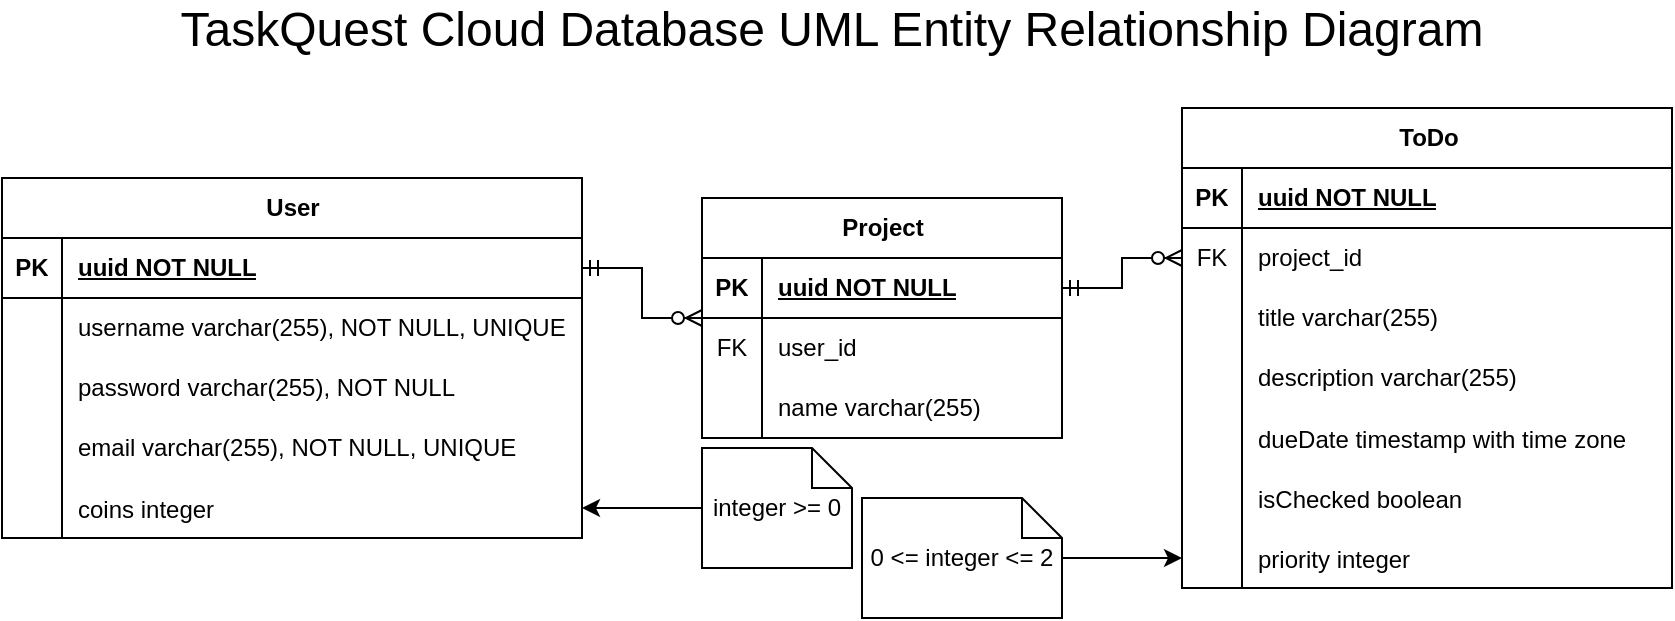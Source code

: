 <mxfile version="25.0.1">
  <diagram id="R2lEEEUBdFMjLlhIrx00" name="Page-1">
    <mxGraphModel dx="1120" dy="547" grid="1" gridSize="10" guides="1" tooltips="1" connect="1" arrows="1" fold="1" page="1" pageScale="1" pageWidth="850" pageHeight="1100" math="0" shadow="0" extFonts="Permanent Marker^https://fonts.googleapis.com/css?family=Permanent+Marker">
      <root>
        <mxCell id="0" />
        <mxCell id="1" parent="0" />
        <mxCell id="lroUtFzJ-umjv0hhmqaw-1" value="&lt;font style=&quot;font-size: 24px;&quot;&gt;TaskQuest Cloud Database UML Entity Relationship Diagram&lt;/font&gt;" style="text;html=1;align=center;verticalAlign=middle;whiteSpace=wrap;rounded=0;" parent="1" vertex="1">
          <mxGeometry x="80" y="20" width="690" height="30" as="geometry" />
        </mxCell>
        <mxCell id="j8alAkKeFbqd9Mwpdzcv-27" value="User" style="shape=table;startSize=30;container=1;collapsible=1;childLayout=tableLayout;fixedRows=1;rowLines=0;fontStyle=1;align=center;resizeLast=1;html=1;" vertex="1" parent="1">
          <mxGeometry x="10" y="109" width="290" height="180" as="geometry" />
        </mxCell>
        <mxCell id="j8alAkKeFbqd9Mwpdzcv-28" value="" style="shape=tableRow;horizontal=0;startSize=0;swimlaneHead=0;swimlaneBody=0;fillColor=none;collapsible=0;dropTarget=0;points=[[0,0.5],[1,0.5]];portConstraint=eastwest;top=0;left=0;right=0;bottom=1;" vertex="1" parent="j8alAkKeFbqd9Mwpdzcv-27">
          <mxGeometry y="30" width="290" height="30" as="geometry" />
        </mxCell>
        <mxCell id="j8alAkKeFbqd9Mwpdzcv-29" value="PK" style="shape=partialRectangle;connectable=0;fillColor=none;top=0;left=0;bottom=0;right=0;fontStyle=1;overflow=hidden;whiteSpace=wrap;html=1;" vertex="1" parent="j8alAkKeFbqd9Mwpdzcv-28">
          <mxGeometry width="30" height="30" as="geometry">
            <mxRectangle width="30" height="30" as="alternateBounds" />
          </mxGeometry>
        </mxCell>
        <mxCell id="j8alAkKeFbqd9Mwpdzcv-30" value="uuid NOT NULL" style="shape=partialRectangle;connectable=0;fillColor=none;top=0;left=0;bottom=0;right=0;align=left;spacingLeft=6;fontStyle=5;overflow=hidden;whiteSpace=wrap;html=1;" vertex="1" parent="j8alAkKeFbqd9Mwpdzcv-28">
          <mxGeometry x="30" width="260" height="30" as="geometry">
            <mxRectangle width="260" height="30" as="alternateBounds" />
          </mxGeometry>
        </mxCell>
        <mxCell id="j8alAkKeFbqd9Mwpdzcv-31" value="" style="shape=tableRow;horizontal=0;startSize=0;swimlaneHead=0;swimlaneBody=0;fillColor=none;collapsible=0;dropTarget=0;points=[[0,0.5],[1,0.5]];portConstraint=eastwest;top=0;left=0;right=0;bottom=0;" vertex="1" parent="j8alAkKeFbqd9Mwpdzcv-27">
          <mxGeometry y="60" width="290" height="30" as="geometry" />
        </mxCell>
        <mxCell id="j8alAkKeFbqd9Mwpdzcv-32" value="" style="shape=partialRectangle;connectable=0;fillColor=none;top=0;left=0;bottom=0;right=0;editable=1;overflow=hidden;whiteSpace=wrap;html=1;" vertex="1" parent="j8alAkKeFbqd9Mwpdzcv-31">
          <mxGeometry width="30" height="30" as="geometry">
            <mxRectangle width="30" height="30" as="alternateBounds" />
          </mxGeometry>
        </mxCell>
        <mxCell id="j8alAkKeFbqd9Mwpdzcv-33" value="username varchar(255), NOT NULL, UNIQUE" style="shape=partialRectangle;connectable=0;fillColor=none;top=0;left=0;bottom=0;right=0;align=left;spacingLeft=6;overflow=hidden;whiteSpace=wrap;html=1;" vertex="1" parent="j8alAkKeFbqd9Mwpdzcv-31">
          <mxGeometry x="30" width="260" height="30" as="geometry">
            <mxRectangle width="260" height="30" as="alternateBounds" />
          </mxGeometry>
        </mxCell>
        <mxCell id="j8alAkKeFbqd9Mwpdzcv-34" value="" style="shape=tableRow;horizontal=0;startSize=0;swimlaneHead=0;swimlaneBody=0;fillColor=none;collapsible=0;dropTarget=0;points=[[0,0.5],[1,0.5]];portConstraint=eastwest;top=0;left=0;right=0;bottom=0;" vertex="1" parent="j8alAkKeFbqd9Mwpdzcv-27">
          <mxGeometry y="90" width="290" height="30" as="geometry" />
        </mxCell>
        <mxCell id="j8alAkKeFbqd9Mwpdzcv-35" value="" style="shape=partialRectangle;connectable=0;fillColor=none;top=0;left=0;bottom=0;right=0;editable=1;overflow=hidden;whiteSpace=wrap;html=1;" vertex="1" parent="j8alAkKeFbqd9Mwpdzcv-34">
          <mxGeometry width="30" height="30" as="geometry">
            <mxRectangle width="30" height="30" as="alternateBounds" />
          </mxGeometry>
        </mxCell>
        <mxCell id="j8alAkKeFbqd9Mwpdzcv-36" value="password varchar(255), NOT NULL" style="shape=partialRectangle;connectable=0;fillColor=none;top=0;left=0;bottom=0;right=0;align=left;spacingLeft=6;overflow=hidden;whiteSpace=wrap;html=1;" vertex="1" parent="j8alAkKeFbqd9Mwpdzcv-34">
          <mxGeometry x="30" width="260" height="30" as="geometry">
            <mxRectangle width="260" height="30" as="alternateBounds" />
          </mxGeometry>
        </mxCell>
        <mxCell id="j8alAkKeFbqd9Mwpdzcv-37" value="" style="shape=tableRow;horizontal=0;startSize=0;swimlaneHead=0;swimlaneBody=0;fillColor=none;collapsible=0;dropTarget=0;points=[[0,0.5],[1,0.5]];portConstraint=eastwest;top=0;left=0;right=0;bottom=0;" vertex="1" parent="j8alAkKeFbqd9Mwpdzcv-27">
          <mxGeometry y="120" width="290" height="30" as="geometry" />
        </mxCell>
        <mxCell id="j8alAkKeFbqd9Mwpdzcv-38" value="" style="shape=partialRectangle;connectable=0;fillColor=none;top=0;left=0;bottom=0;right=0;editable=1;overflow=hidden;whiteSpace=wrap;html=1;" vertex="1" parent="j8alAkKeFbqd9Mwpdzcv-37">
          <mxGeometry width="30" height="30" as="geometry">
            <mxRectangle width="30" height="30" as="alternateBounds" />
          </mxGeometry>
        </mxCell>
        <mxCell id="j8alAkKeFbqd9Mwpdzcv-39" value="email varchar(255), NOT NULL, UNIQUE" style="shape=partialRectangle;connectable=0;fillColor=none;top=0;left=0;bottom=0;right=0;align=left;spacingLeft=6;overflow=hidden;whiteSpace=wrap;html=1;" vertex="1" parent="j8alAkKeFbqd9Mwpdzcv-37">
          <mxGeometry x="30" width="260" height="30" as="geometry">
            <mxRectangle width="260" height="30" as="alternateBounds" />
          </mxGeometry>
        </mxCell>
        <mxCell id="j8alAkKeFbqd9Mwpdzcv-91" value="" style="shape=tableRow;horizontal=0;startSize=0;swimlaneHead=0;swimlaneBody=0;fillColor=none;collapsible=0;dropTarget=0;points=[[0,0.5],[1,0.5]];portConstraint=eastwest;top=0;left=0;right=0;bottom=0;" vertex="1" parent="j8alAkKeFbqd9Mwpdzcv-27">
          <mxGeometry y="150" width="290" height="30" as="geometry" />
        </mxCell>
        <mxCell id="j8alAkKeFbqd9Mwpdzcv-92" value="" style="shape=partialRectangle;connectable=0;fillColor=none;top=0;left=0;bottom=0;right=0;editable=1;overflow=hidden;" vertex="1" parent="j8alAkKeFbqd9Mwpdzcv-91">
          <mxGeometry width="30" height="30" as="geometry">
            <mxRectangle width="30" height="30" as="alternateBounds" />
          </mxGeometry>
        </mxCell>
        <mxCell id="j8alAkKeFbqd9Mwpdzcv-93" value="coins integer" style="shape=partialRectangle;connectable=0;fillColor=none;top=0;left=0;bottom=0;right=0;align=left;spacingLeft=6;overflow=hidden;" vertex="1" parent="j8alAkKeFbqd9Mwpdzcv-91">
          <mxGeometry x="30" width="260" height="30" as="geometry">
            <mxRectangle width="260" height="30" as="alternateBounds" />
          </mxGeometry>
        </mxCell>
        <mxCell id="j8alAkKeFbqd9Mwpdzcv-44" value="Project" style="shape=table;startSize=30;container=1;collapsible=1;childLayout=tableLayout;fixedRows=1;rowLines=0;fontStyle=1;align=center;resizeLast=1;html=1;" vertex="1" parent="1">
          <mxGeometry x="360" y="119" width="180" height="120" as="geometry" />
        </mxCell>
        <mxCell id="j8alAkKeFbqd9Mwpdzcv-45" value="" style="shape=tableRow;horizontal=0;startSize=0;swimlaneHead=0;swimlaneBody=0;fillColor=none;collapsible=0;dropTarget=0;points=[[0,0.5],[1,0.5]];portConstraint=eastwest;top=0;left=0;right=0;bottom=1;" vertex="1" parent="j8alAkKeFbqd9Mwpdzcv-44">
          <mxGeometry y="30" width="180" height="30" as="geometry" />
        </mxCell>
        <mxCell id="j8alAkKeFbqd9Mwpdzcv-46" value="PK" style="shape=partialRectangle;connectable=0;fillColor=none;top=0;left=0;bottom=0;right=0;fontStyle=1;overflow=hidden;whiteSpace=wrap;html=1;" vertex="1" parent="j8alAkKeFbqd9Mwpdzcv-45">
          <mxGeometry width="30" height="30" as="geometry">
            <mxRectangle width="30" height="30" as="alternateBounds" />
          </mxGeometry>
        </mxCell>
        <mxCell id="j8alAkKeFbqd9Mwpdzcv-47" value="uuid NOT NULL" style="shape=partialRectangle;connectable=0;fillColor=none;top=0;left=0;bottom=0;right=0;align=left;spacingLeft=6;fontStyle=5;overflow=hidden;whiteSpace=wrap;html=1;" vertex="1" parent="j8alAkKeFbqd9Mwpdzcv-45">
          <mxGeometry x="30" width="150" height="30" as="geometry">
            <mxRectangle width="150" height="30" as="alternateBounds" />
          </mxGeometry>
        </mxCell>
        <mxCell id="j8alAkKeFbqd9Mwpdzcv-48" value="" style="shape=tableRow;horizontal=0;startSize=0;swimlaneHead=0;swimlaneBody=0;fillColor=none;collapsible=0;dropTarget=0;points=[[0,0.5],[1,0.5]];portConstraint=eastwest;top=0;left=0;right=0;bottom=0;" vertex="1" parent="j8alAkKeFbqd9Mwpdzcv-44">
          <mxGeometry y="60" width="180" height="30" as="geometry" />
        </mxCell>
        <mxCell id="j8alAkKeFbqd9Mwpdzcv-49" value="FK" style="shape=partialRectangle;connectable=0;fillColor=none;top=0;left=0;bottom=0;right=0;editable=1;overflow=hidden;whiteSpace=wrap;html=1;" vertex="1" parent="j8alAkKeFbqd9Mwpdzcv-48">
          <mxGeometry width="30" height="30" as="geometry">
            <mxRectangle width="30" height="30" as="alternateBounds" />
          </mxGeometry>
        </mxCell>
        <mxCell id="j8alAkKeFbqd9Mwpdzcv-50" value="user_id" style="shape=partialRectangle;connectable=0;fillColor=none;top=0;left=0;bottom=0;right=0;align=left;spacingLeft=6;overflow=hidden;whiteSpace=wrap;html=1;" vertex="1" parent="j8alAkKeFbqd9Mwpdzcv-48">
          <mxGeometry x="30" width="150" height="30" as="geometry">
            <mxRectangle width="150" height="30" as="alternateBounds" />
          </mxGeometry>
        </mxCell>
        <mxCell id="j8alAkKeFbqd9Mwpdzcv-51" value="" style="shape=tableRow;horizontal=0;startSize=0;swimlaneHead=0;swimlaneBody=0;fillColor=none;collapsible=0;dropTarget=0;points=[[0,0.5],[1,0.5]];portConstraint=eastwest;top=0;left=0;right=0;bottom=0;" vertex="1" parent="j8alAkKeFbqd9Mwpdzcv-44">
          <mxGeometry y="90" width="180" height="30" as="geometry" />
        </mxCell>
        <mxCell id="j8alAkKeFbqd9Mwpdzcv-52" value="" style="shape=partialRectangle;connectable=0;fillColor=none;top=0;left=0;bottom=0;right=0;editable=1;overflow=hidden;whiteSpace=wrap;html=1;" vertex="1" parent="j8alAkKeFbqd9Mwpdzcv-51">
          <mxGeometry width="30" height="30" as="geometry">
            <mxRectangle width="30" height="30" as="alternateBounds" />
          </mxGeometry>
        </mxCell>
        <mxCell id="j8alAkKeFbqd9Mwpdzcv-53" value="name varchar(255)" style="shape=partialRectangle;connectable=0;fillColor=none;top=0;left=0;bottom=0;right=0;align=left;spacingLeft=6;overflow=hidden;whiteSpace=wrap;html=1;" vertex="1" parent="j8alAkKeFbqd9Mwpdzcv-51">
          <mxGeometry x="30" width="150" height="30" as="geometry">
            <mxRectangle width="150" height="30" as="alternateBounds" />
          </mxGeometry>
        </mxCell>
        <mxCell id="j8alAkKeFbqd9Mwpdzcv-57" value="" style="edgeStyle=entityRelationEdgeStyle;fontSize=12;html=1;endArrow=ERzeroToMany;startArrow=ERmandOne;rounded=0;exitX=1;exitY=0.5;exitDx=0;exitDy=0;entryX=0;entryY=0.5;entryDx=0;entryDy=0;" edge="1" parent="1" source="j8alAkKeFbqd9Mwpdzcv-28" target="j8alAkKeFbqd9Mwpdzcv-44">
          <mxGeometry width="100" height="100" relative="1" as="geometry">
            <mxPoint x="470" y="139" as="sourcePoint" />
            <mxPoint x="570" y="39" as="targetPoint" />
          </mxGeometry>
        </mxCell>
        <mxCell id="j8alAkKeFbqd9Mwpdzcv-58" value="ToDo" style="shape=table;startSize=30;container=1;collapsible=1;childLayout=tableLayout;fixedRows=1;rowLines=0;fontStyle=1;align=center;resizeLast=1;html=1;" vertex="1" parent="1">
          <mxGeometry x="600" y="74" width="245" height="240" as="geometry" />
        </mxCell>
        <mxCell id="j8alAkKeFbqd9Mwpdzcv-59" value="" style="shape=tableRow;horizontal=0;startSize=0;swimlaneHead=0;swimlaneBody=0;fillColor=none;collapsible=0;dropTarget=0;points=[[0,0.5],[1,0.5]];portConstraint=eastwest;top=0;left=0;right=0;bottom=1;" vertex="1" parent="j8alAkKeFbqd9Mwpdzcv-58">
          <mxGeometry y="30" width="245" height="30" as="geometry" />
        </mxCell>
        <mxCell id="j8alAkKeFbqd9Mwpdzcv-60" value="PK" style="shape=partialRectangle;connectable=0;fillColor=none;top=0;left=0;bottom=0;right=0;fontStyle=1;overflow=hidden;whiteSpace=wrap;html=1;" vertex="1" parent="j8alAkKeFbqd9Mwpdzcv-59">
          <mxGeometry width="30" height="30" as="geometry">
            <mxRectangle width="30" height="30" as="alternateBounds" />
          </mxGeometry>
        </mxCell>
        <mxCell id="j8alAkKeFbqd9Mwpdzcv-61" value="uuid NOT NULL" style="shape=partialRectangle;connectable=0;fillColor=none;top=0;left=0;bottom=0;right=0;align=left;spacingLeft=6;fontStyle=5;overflow=hidden;whiteSpace=wrap;html=1;" vertex="1" parent="j8alAkKeFbqd9Mwpdzcv-59">
          <mxGeometry x="30" width="215" height="30" as="geometry">
            <mxRectangle width="215" height="30" as="alternateBounds" />
          </mxGeometry>
        </mxCell>
        <mxCell id="j8alAkKeFbqd9Mwpdzcv-62" value="" style="shape=tableRow;horizontal=0;startSize=0;swimlaneHead=0;swimlaneBody=0;fillColor=none;collapsible=0;dropTarget=0;points=[[0,0.5],[1,0.5]];portConstraint=eastwest;top=0;left=0;right=0;bottom=0;" vertex="1" parent="j8alAkKeFbqd9Mwpdzcv-58">
          <mxGeometry y="60" width="245" height="30" as="geometry" />
        </mxCell>
        <mxCell id="j8alAkKeFbqd9Mwpdzcv-63" value="FK" style="shape=partialRectangle;connectable=0;fillColor=none;top=0;left=0;bottom=0;right=0;editable=1;overflow=hidden;whiteSpace=wrap;html=1;" vertex="1" parent="j8alAkKeFbqd9Mwpdzcv-62">
          <mxGeometry width="30" height="30" as="geometry">
            <mxRectangle width="30" height="30" as="alternateBounds" />
          </mxGeometry>
        </mxCell>
        <mxCell id="j8alAkKeFbqd9Mwpdzcv-64" value="project_id" style="shape=partialRectangle;connectable=0;fillColor=none;top=0;left=0;bottom=0;right=0;align=left;spacingLeft=6;overflow=hidden;whiteSpace=wrap;html=1;" vertex="1" parent="j8alAkKeFbqd9Mwpdzcv-62">
          <mxGeometry x="30" width="215" height="30" as="geometry">
            <mxRectangle width="215" height="30" as="alternateBounds" />
          </mxGeometry>
        </mxCell>
        <mxCell id="j8alAkKeFbqd9Mwpdzcv-65" value="" style="shape=tableRow;horizontal=0;startSize=0;swimlaneHead=0;swimlaneBody=0;fillColor=none;collapsible=0;dropTarget=0;points=[[0,0.5],[1,0.5]];portConstraint=eastwest;top=0;left=0;right=0;bottom=0;" vertex="1" parent="j8alAkKeFbqd9Mwpdzcv-58">
          <mxGeometry y="90" width="245" height="30" as="geometry" />
        </mxCell>
        <mxCell id="j8alAkKeFbqd9Mwpdzcv-66" value="" style="shape=partialRectangle;connectable=0;fillColor=none;top=0;left=0;bottom=0;right=0;editable=1;overflow=hidden;whiteSpace=wrap;html=1;" vertex="1" parent="j8alAkKeFbqd9Mwpdzcv-65">
          <mxGeometry width="30" height="30" as="geometry">
            <mxRectangle width="30" height="30" as="alternateBounds" />
          </mxGeometry>
        </mxCell>
        <mxCell id="j8alAkKeFbqd9Mwpdzcv-67" value="title varchar(255)" style="shape=partialRectangle;connectable=0;fillColor=none;top=0;left=0;bottom=0;right=0;align=left;spacingLeft=6;overflow=hidden;whiteSpace=wrap;html=1;" vertex="1" parent="j8alAkKeFbqd9Mwpdzcv-65">
          <mxGeometry x="30" width="215" height="30" as="geometry">
            <mxRectangle width="215" height="30" as="alternateBounds" />
          </mxGeometry>
        </mxCell>
        <mxCell id="j8alAkKeFbqd9Mwpdzcv-68" value="" style="shape=tableRow;horizontal=0;startSize=0;swimlaneHead=0;swimlaneBody=0;fillColor=none;collapsible=0;dropTarget=0;points=[[0,0.5],[1,0.5]];portConstraint=eastwest;top=0;left=0;right=0;bottom=0;" vertex="1" parent="j8alAkKeFbqd9Mwpdzcv-58">
          <mxGeometry y="120" width="245" height="30" as="geometry" />
        </mxCell>
        <mxCell id="j8alAkKeFbqd9Mwpdzcv-69" value="" style="shape=partialRectangle;connectable=0;fillColor=none;top=0;left=0;bottom=0;right=0;editable=1;overflow=hidden;whiteSpace=wrap;html=1;" vertex="1" parent="j8alAkKeFbqd9Mwpdzcv-68">
          <mxGeometry width="30" height="30" as="geometry">
            <mxRectangle width="30" height="30" as="alternateBounds" />
          </mxGeometry>
        </mxCell>
        <mxCell id="j8alAkKeFbqd9Mwpdzcv-70" value="description varchar(255)" style="shape=partialRectangle;connectable=0;fillColor=none;top=0;left=0;bottom=0;right=0;align=left;spacingLeft=6;overflow=hidden;whiteSpace=wrap;html=1;" vertex="1" parent="j8alAkKeFbqd9Mwpdzcv-68">
          <mxGeometry x="30" width="215" height="30" as="geometry">
            <mxRectangle width="215" height="30" as="alternateBounds" />
          </mxGeometry>
        </mxCell>
        <mxCell id="j8alAkKeFbqd9Mwpdzcv-72" value="" style="shape=tableRow;horizontal=0;startSize=0;swimlaneHead=0;swimlaneBody=0;fillColor=none;collapsible=0;dropTarget=0;points=[[0,0.5],[1,0.5]];portConstraint=eastwest;top=0;left=0;right=0;bottom=0;" vertex="1" parent="j8alAkKeFbqd9Mwpdzcv-58">
          <mxGeometry y="150" width="245" height="30" as="geometry" />
        </mxCell>
        <mxCell id="j8alAkKeFbqd9Mwpdzcv-73" value="" style="shape=partialRectangle;connectable=0;fillColor=none;top=0;left=0;bottom=0;right=0;editable=1;overflow=hidden;" vertex="1" parent="j8alAkKeFbqd9Mwpdzcv-72">
          <mxGeometry width="30" height="30" as="geometry">
            <mxRectangle width="30" height="30" as="alternateBounds" />
          </mxGeometry>
        </mxCell>
        <mxCell id="j8alAkKeFbqd9Mwpdzcv-74" value="dueDate timestamp with time zone" style="shape=partialRectangle;connectable=0;fillColor=none;top=0;left=0;bottom=0;right=0;align=left;spacingLeft=6;overflow=hidden;" vertex="1" parent="j8alAkKeFbqd9Mwpdzcv-72">
          <mxGeometry x="30" width="215" height="30" as="geometry">
            <mxRectangle width="215" height="30" as="alternateBounds" />
          </mxGeometry>
        </mxCell>
        <mxCell id="j8alAkKeFbqd9Mwpdzcv-76" value="" style="shape=tableRow;horizontal=0;startSize=0;swimlaneHead=0;swimlaneBody=0;fillColor=none;collapsible=0;dropTarget=0;points=[[0,0.5],[1,0.5]];portConstraint=eastwest;top=0;left=0;right=0;bottom=0;" vertex="1" parent="j8alAkKeFbqd9Mwpdzcv-58">
          <mxGeometry y="180" width="245" height="30" as="geometry" />
        </mxCell>
        <mxCell id="j8alAkKeFbqd9Mwpdzcv-77" value="" style="shape=partialRectangle;connectable=0;fillColor=none;top=0;left=0;bottom=0;right=0;editable=1;overflow=hidden;" vertex="1" parent="j8alAkKeFbqd9Mwpdzcv-76">
          <mxGeometry width="30" height="30" as="geometry">
            <mxRectangle width="30" height="30" as="alternateBounds" />
          </mxGeometry>
        </mxCell>
        <mxCell id="j8alAkKeFbqd9Mwpdzcv-78" value="isChecked boolean" style="shape=partialRectangle;connectable=0;fillColor=none;top=0;left=0;bottom=0;right=0;align=left;spacingLeft=6;overflow=hidden;" vertex="1" parent="j8alAkKeFbqd9Mwpdzcv-76">
          <mxGeometry x="30" width="215" height="30" as="geometry">
            <mxRectangle width="215" height="30" as="alternateBounds" />
          </mxGeometry>
        </mxCell>
        <mxCell id="j8alAkKeFbqd9Mwpdzcv-85" value="" style="shape=tableRow;horizontal=0;startSize=0;swimlaneHead=0;swimlaneBody=0;fillColor=none;collapsible=0;dropTarget=0;points=[[0,0.5],[1,0.5]];portConstraint=eastwest;top=0;left=0;right=0;bottom=0;" vertex="1" parent="j8alAkKeFbqd9Mwpdzcv-58">
          <mxGeometry y="210" width="245" height="30" as="geometry" />
        </mxCell>
        <mxCell id="j8alAkKeFbqd9Mwpdzcv-86" value="" style="shape=partialRectangle;connectable=0;fillColor=none;top=0;left=0;bottom=0;right=0;editable=1;overflow=hidden;" vertex="1" parent="j8alAkKeFbqd9Mwpdzcv-85">
          <mxGeometry width="30" height="30" as="geometry">
            <mxRectangle width="30" height="30" as="alternateBounds" />
          </mxGeometry>
        </mxCell>
        <mxCell id="j8alAkKeFbqd9Mwpdzcv-87" value="priority integer" style="shape=partialRectangle;connectable=0;fillColor=none;top=0;left=0;bottom=0;right=0;align=left;spacingLeft=6;overflow=hidden;" vertex="1" parent="j8alAkKeFbqd9Mwpdzcv-85">
          <mxGeometry x="30" width="215" height="30" as="geometry">
            <mxRectangle width="215" height="30" as="alternateBounds" />
          </mxGeometry>
        </mxCell>
        <mxCell id="j8alAkKeFbqd9Mwpdzcv-81" value="" style="edgeStyle=entityRelationEdgeStyle;fontSize=12;html=1;endArrow=ERzeroToMany;startArrow=ERmandOne;rounded=0;entryX=0;entryY=0.5;entryDx=0;entryDy=0;exitX=1;exitY=0.5;exitDx=0;exitDy=0;" edge="1" parent="1" source="j8alAkKeFbqd9Mwpdzcv-45" target="j8alAkKeFbqd9Mwpdzcv-62">
          <mxGeometry width="100" height="100" relative="1" as="geometry">
            <mxPoint x="370" y="259" as="sourcePoint" />
            <mxPoint x="470" y="159" as="targetPoint" />
          </mxGeometry>
        </mxCell>
        <mxCell id="j8alAkKeFbqd9Mwpdzcv-89" style="edgeStyle=orthogonalEdgeStyle;rounded=0;orthogonalLoop=1;jettySize=auto;html=1;entryX=0;entryY=0.5;entryDx=0;entryDy=0;" edge="1" parent="1" source="j8alAkKeFbqd9Mwpdzcv-82" target="j8alAkKeFbqd9Mwpdzcv-85">
          <mxGeometry relative="1" as="geometry" />
        </mxCell>
        <mxCell id="j8alAkKeFbqd9Mwpdzcv-82" value="0 &amp;lt;= integer &amp;lt;= 2" style="shape=note;size=20;whiteSpace=wrap;html=1;" vertex="1" parent="1">
          <mxGeometry x="440" y="269" width="100" height="60" as="geometry" />
        </mxCell>
        <mxCell id="j8alAkKeFbqd9Mwpdzcv-95" style="edgeStyle=orthogonalEdgeStyle;rounded=0;orthogonalLoop=1;jettySize=auto;html=1;entryX=1;entryY=0.5;entryDx=0;entryDy=0;" edge="1" parent="1" source="j8alAkKeFbqd9Mwpdzcv-94" target="j8alAkKeFbqd9Mwpdzcv-91">
          <mxGeometry relative="1" as="geometry" />
        </mxCell>
        <mxCell id="j8alAkKeFbqd9Mwpdzcv-94" value="integer &amp;gt;= 0" style="shape=note;size=20;whiteSpace=wrap;html=1;" vertex="1" parent="1">
          <mxGeometry x="360" y="244" width="75" height="60" as="geometry" />
        </mxCell>
      </root>
    </mxGraphModel>
  </diagram>
</mxfile>

